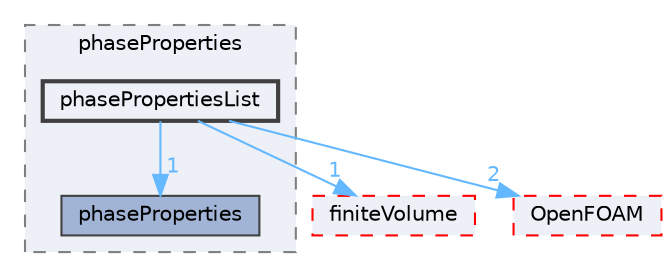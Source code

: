 digraph "src/lagrangian/intermediate/phaseProperties/phasePropertiesList"
{
 // LATEX_PDF_SIZE
  bgcolor="transparent";
  edge [fontname=Helvetica,fontsize=10,labelfontname=Helvetica,labelfontsize=10];
  node [fontname=Helvetica,fontsize=10,shape=box,height=0.2,width=0.4];
  compound=true
  subgraph clusterdir_970d888d503ae0b030e8ecd5b80bb0f3 {
    graph [ bgcolor="#edf0f7", pencolor="grey50", label="phaseProperties", fontname=Helvetica,fontsize=10 style="filled,dashed", URL="dir_970d888d503ae0b030e8ecd5b80bb0f3.html",tooltip=""]
  dir_49d4fb4ce8bf5f443dd6af9d4e7a6b51 [label="phaseProperties", fillcolor="#a2b4d6", color="grey25", style="filled", URL="dir_49d4fb4ce8bf5f443dd6af9d4e7a6b51.html",tooltip=""];
  dir_172b8843b07a4e1e2c33d9bed6918914 [label="phasePropertiesList", fillcolor="#edf0f7", color="grey25", style="filled,bold", URL="dir_172b8843b07a4e1e2c33d9bed6918914.html",tooltip=""];
  }
  dir_9bd15774b555cf7259a6fa18f99fe99b [label="finiteVolume", fillcolor="#edf0f7", color="red", style="filled,dashed", URL="dir_9bd15774b555cf7259a6fa18f99fe99b.html",tooltip=""];
  dir_c5473ff19b20e6ec4dfe5c310b3778a8 [label="OpenFOAM", fillcolor="#edf0f7", color="red", style="filled,dashed", URL="dir_c5473ff19b20e6ec4dfe5c310b3778a8.html",tooltip=""];
  dir_172b8843b07a4e1e2c33d9bed6918914->dir_49d4fb4ce8bf5f443dd6af9d4e7a6b51 [headlabel="1", labeldistance=1.5 headhref="dir_002904_002903.html" href="dir_002904_002903.html" color="steelblue1" fontcolor="steelblue1"];
  dir_172b8843b07a4e1e2c33d9bed6918914->dir_9bd15774b555cf7259a6fa18f99fe99b [headlabel="1", labeldistance=1.5 headhref="dir_002904_001387.html" href="dir_002904_001387.html" color="steelblue1" fontcolor="steelblue1"];
  dir_172b8843b07a4e1e2c33d9bed6918914->dir_c5473ff19b20e6ec4dfe5c310b3778a8 [headlabel="2", labeldistance=1.5 headhref="dir_002904_002695.html" href="dir_002904_002695.html" color="steelblue1" fontcolor="steelblue1"];
}
